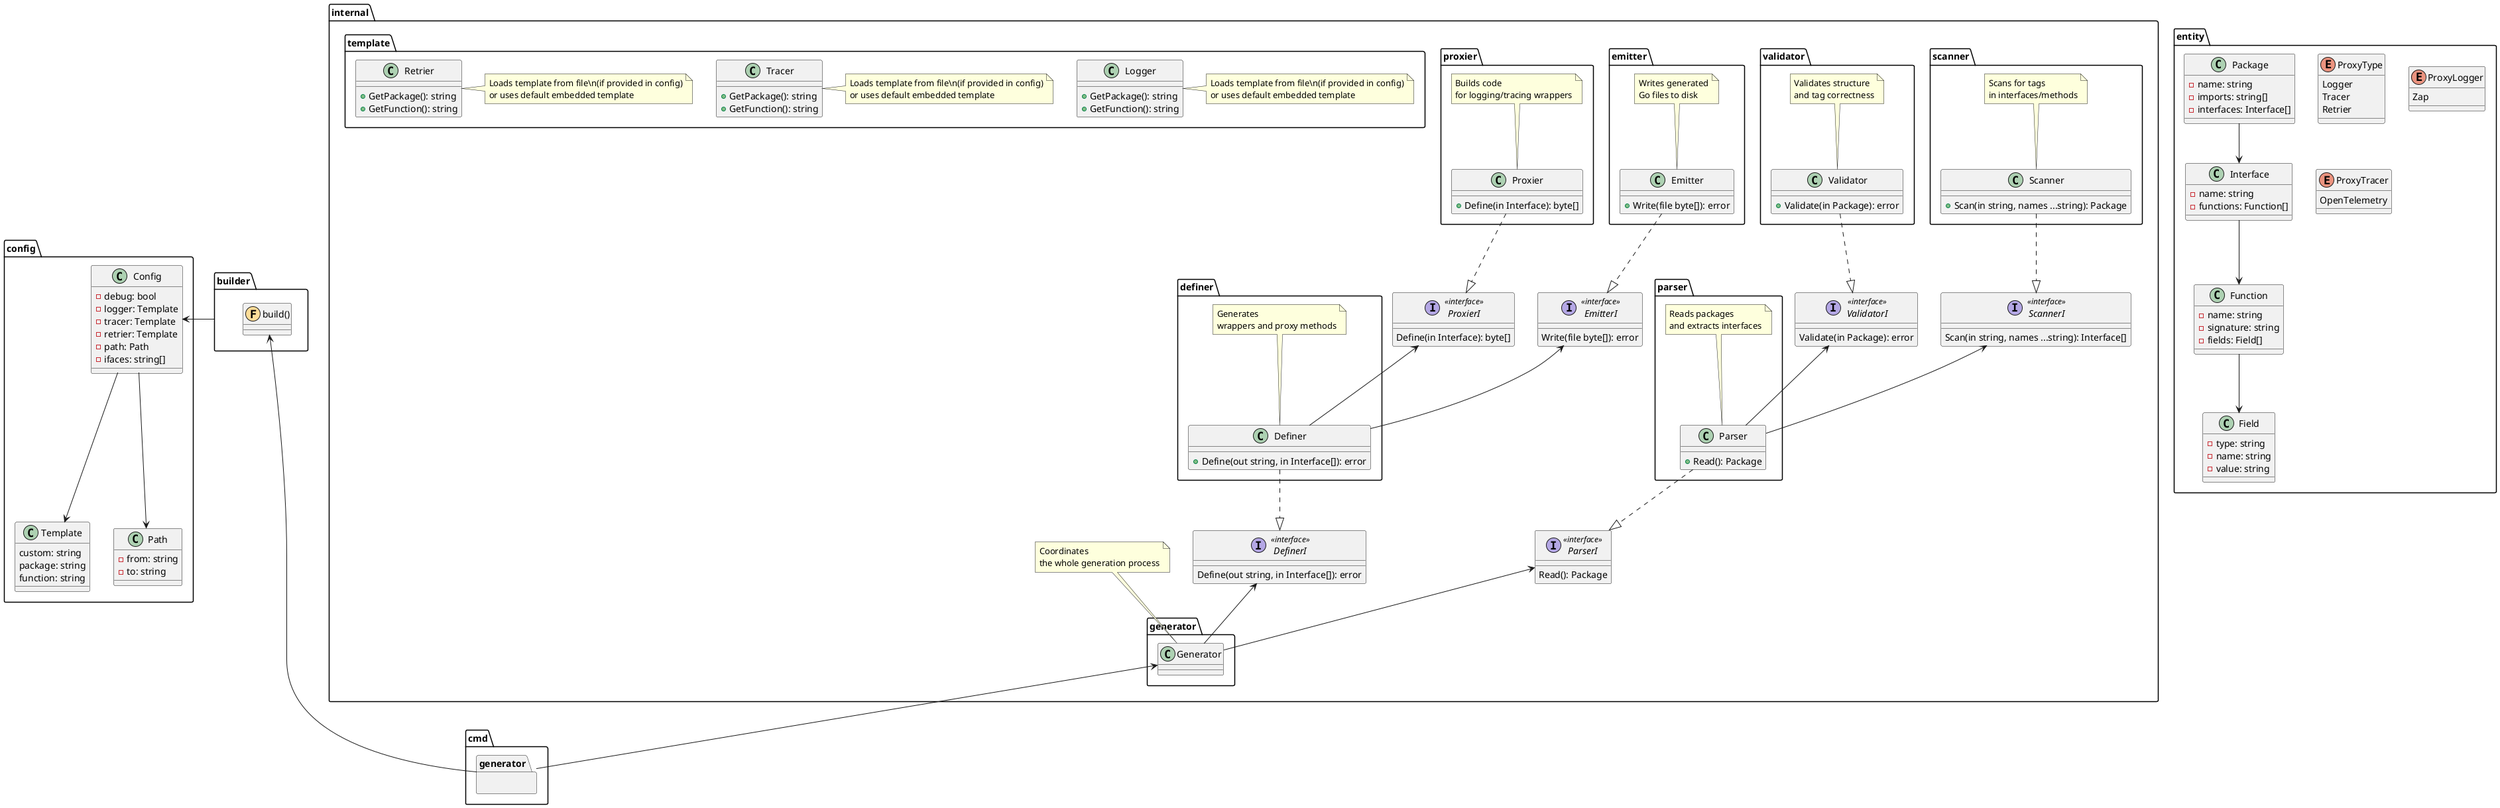 @startuml

package config {
    class Config {
        - debug: bool
        - logger: Template
        - tracer: Template
        - retrier: Template
        - path: Path
        - ifaces: string[]
    }

    class Template {
        custom: string
        package: string
        function: string
    }

    class Path {
        - from: string
        - to: string
    }

    Config -down--> Path
    Config -down--> Template
}

package builder {
    class "build()" as buildFn << (F, #FFDD99) >>
}

builder -up> config.Config

package internal {

    interface ParserI <<interface>> {
        Read(): Package
    }

    interface DefinerI <<interface>> {
        Define(out string, in Interface[]): error
    }

    interface ScannerI <<interface>> {
        Scan(in string, names ...string): Interface[]
    }

    interface ValidatorI <<interface>> {
        Validate(in Package): error
    }

    interface ProxierI <<interface>> {
        Define(in Interface): byte[]
    }

    interface EmitterI <<interface>> {
        Write(file byte[]): error
    }

    package scanner {
        class Scanner {
            + Scan(in string, names ...string): Package
        }
        note top of Scanner: Scans for tags\nin interfaces/methods

        Scanner .down.|> ScannerI
    }

    package validator {
        class Validator {
            + Validate(in Package): error
        }
        note top of Validator: Validates structure\nand tag correctness

        Validator .down.|> ValidatorI
    }

    package parser {
        class Parser {
            + Read(): Package
        }
        note top of Parser: Reads packages\nand extracts interfaces

        Parser .down.|> ParserI
        Parser -up-> ScannerI
        Parser -up-> ValidatorI
    }

    package emitter {
        class Emitter {
            + Write(file byte[]): error
        }
        note top of Emitter: Writes generated\nGo files to disk

        Emitter .down.|> EmitterI
    }

    package proxier {
        class Proxier {
            + Define(in Interface): byte[]
        }
        note top of Proxier: Builds code\nfor logging/tracing wrappers

        Proxier .down.|> ProxierI
    }

    package definer {
        class Definer {
            + Define(out string, in Interface[]): error
        }
        note top of Definer: Generates\nwrappers and proxy methods

        Definer .down.|> DefinerI
        Definer -up-> ProxierI
        Definer -up-> EmitterI
    }

    package generator {
        class Generator
    }

    note top of Generator: Coordinates\nthe whole generation process

    Generator -up-> ParserI
    Generator -up-> DefinerI

    package template {
        class Logger {
            + GetPackage(): string
            + GetFunction(): string
        }

        class Tracer {
            + GetPackage(): string
            + GetFunction(): string
        }

        class Retrier {
            + GetPackage(): string
            + GetFunction(): string
        }

        note right of Logger
            Loads template from file\n(if provided in config)
            or uses default embedded template
        end note

        note right of Tracer
            Loads template from file\n(if provided in config)
            or uses default embedded template
        end note

        note right of Retrier
            Loads template from file\n(if provided in config)
            or uses default embedded template
        end note
    }
}

package entity {
    enum ProxyType {
        Logger
        Tracer
        Retrier
    }

    enum ProxyLogger {
        Zap
    }

    enum ProxyTracer {
        OpenTelemetry
    }

    class Package {
        - name: string
        - imports: string[]
        - interfaces: Interface[]
    }

    class Interface {
        - name: string
        - functions: Function[]
    }

    class Function {
        - name: string
        - signature: string
        - fields: Field[]
    }

    class Field {
        - type: string
        - name: string
        - value: string
    }

    Package -down->Interface
    Interface -down-> Function
    Function -down-> Field
}

package cmd {
    package generator {
    }
}

cmd.generator -up--> internal.generator.Generator
cmd.generator --up----> builder.buildFn


@enduml
